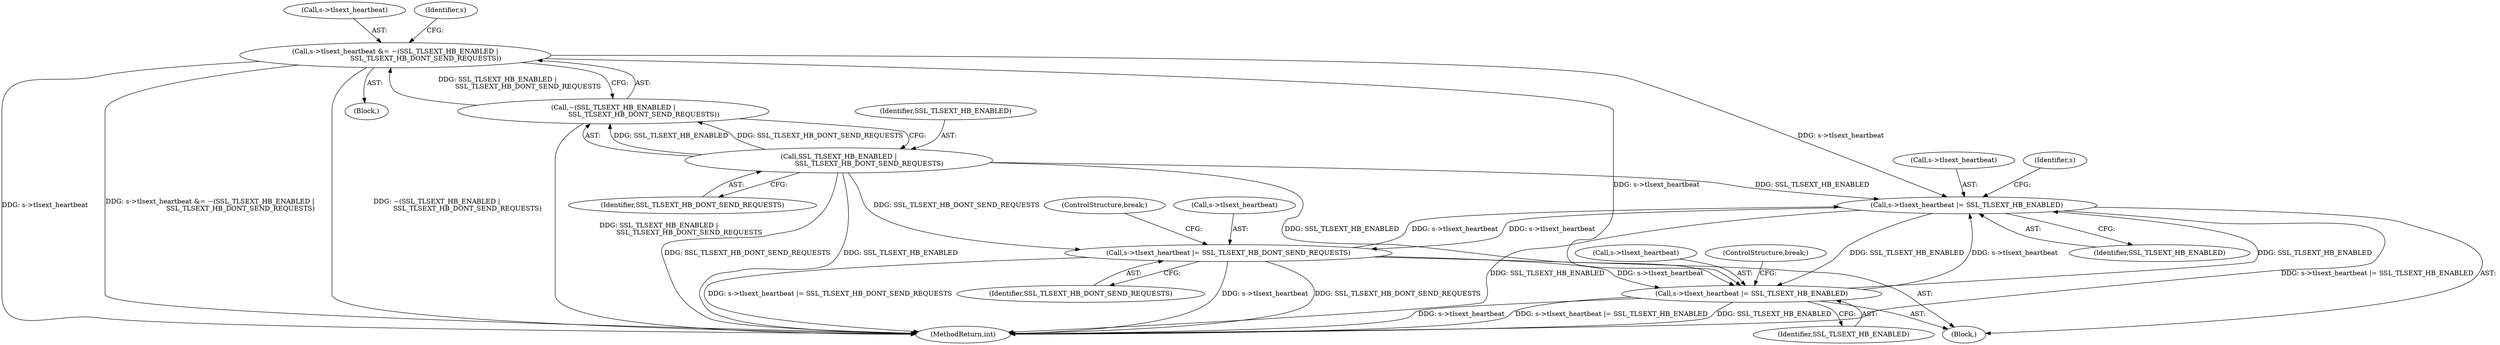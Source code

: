 digraph "0_openssl_2c0d295e26306e15a92eb23a84a1802005c1c137@pointer" {
"1001161" [label="(Call,s->tlsext_heartbeat |= SSL_TLSEXT_HB_ENABLED)"];
"1001154" [label="(Call,s->tlsext_heartbeat |= SSL_TLSEXT_HB_ENABLED)"];
"1001166" [label="(Call,s->tlsext_heartbeat |= SSL_TLSEXT_HB_DONT_SEND_REQUESTS)"];
"1001161" [label="(Call,s->tlsext_heartbeat |= SSL_TLSEXT_HB_ENABLED)"];
"1000154" [label="(Call,s->tlsext_heartbeat &= ~(SSL_TLSEXT_HB_ENABLED |\n                             SSL_TLSEXT_HB_DONT_SEND_REQUESTS))"];
"1000158" [label="(Call,~(SSL_TLSEXT_HB_ENABLED |\n                             SSL_TLSEXT_HB_DONT_SEND_REQUESTS))"];
"1000159" [label="(Call,SSL_TLSEXT_HB_ENABLED |\n                             SSL_TLSEXT_HB_DONT_SEND_REQUESTS)"];
"1001152" [label="(Block,)"];
"1000154" [label="(Call,s->tlsext_heartbeat &= ~(SSL_TLSEXT_HB_ENABLED |\n                             SSL_TLSEXT_HB_DONT_SEND_REQUESTS))"];
"1000119" [label="(Block,)"];
"1001155" [label="(Call,s->tlsext_heartbeat)"];
"1000155" [label="(Call,s->tlsext_heartbeat)"];
"1001167" [label="(Call,s->tlsext_heartbeat)"];
"1001166" [label="(Call,s->tlsext_heartbeat |= SSL_TLSEXT_HB_DONT_SEND_REQUESTS)"];
"1000161" [label="(Identifier,SSL_TLSEXT_HB_DONT_SEND_REQUESTS)"];
"1001170" [label="(Identifier,SSL_TLSEXT_HB_DONT_SEND_REQUESTS)"];
"1001158" [label="(Identifier,SSL_TLSEXT_HB_ENABLED)"];
"1001161" [label="(Call,s->tlsext_heartbeat |= SSL_TLSEXT_HB_ENABLED)"];
"1001268" [label="(MethodReturn,int)"];
"1000160" [label="(Identifier,SSL_TLSEXT_HB_ENABLED)"];
"1000165" [label="(Identifier,s)"];
"1001162" [label="(Call,s->tlsext_heartbeat)"];
"1001168" [label="(Identifier,s)"];
"1000158" [label="(Call,~(SSL_TLSEXT_HB_ENABLED |\n                             SSL_TLSEXT_HB_DONT_SEND_REQUESTS))"];
"1001171" [label="(ControlStructure,break;)"];
"1000159" [label="(Call,SSL_TLSEXT_HB_ENABLED |\n                             SSL_TLSEXT_HB_DONT_SEND_REQUESTS)"];
"1001165" [label="(Identifier,SSL_TLSEXT_HB_ENABLED)"];
"1001154" [label="(Call,s->tlsext_heartbeat |= SSL_TLSEXT_HB_ENABLED)"];
"1001159" [label="(ControlStructure,break;)"];
"1001161" -> "1001152"  [label="AST: "];
"1001161" -> "1001165"  [label="CFG: "];
"1001162" -> "1001161"  [label="AST: "];
"1001165" -> "1001161"  [label="AST: "];
"1001168" -> "1001161"  [label="CFG: "];
"1001161" -> "1001268"  [label="DDG: SSL_TLSEXT_HB_ENABLED"];
"1001161" -> "1001268"  [label="DDG: s->tlsext_heartbeat |= SSL_TLSEXT_HB_ENABLED"];
"1001161" -> "1001154"  [label="DDG: SSL_TLSEXT_HB_ENABLED"];
"1001154" -> "1001161"  [label="DDG: s->tlsext_heartbeat"];
"1001154" -> "1001161"  [label="DDG: SSL_TLSEXT_HB_ENABLED"];
"1001166" -> "1001161"  [label="DDG: s->tlsext_heartbeat"];
"1000154" -> "1001161"  [label="DDG: s->tlsext_heartbeat"];
"1000159" -> "1001161"  [label="DDG: SSL_TLSEXT_HB_ENABLED"];
"1001161" -> "1001166"  [label="DDG: s->tlsext_heartbeat"];
"1001154" -> "1001152"  [label="AST: "];
"1001154" -> "1001158"  [label="CFG: "];
"1001155" -> "1001154"  [label="AST: "];
"1001158" -> "1001154"  [label="AST: "];
"1001159" -> "1001154"  [label="CFG: "];
"1001154" -> "1001268"  [label="DDG: s->tlsext_heartbeat"];
"1001154" -> "1001268"  [label="DDG: s->tlsext_heartbeat |= SSL_TLSEXT_HB_ENABLED"];
"1001154" -> "1001268"  [label="DDG: SSL_TLSEXT_HB_ENABLED"];
"1001166" -> "1001154"  [label="DDG: s->tlsext_heartbeat"];
"1000154" -> "1001154"  [label="DDG: s->tlsext_heartbeat"];
"1000159" -> "1001154"  [label="DDG: SSL_TLSEXT_HB_ENABLED"];
"1001166" -> "1001152"  [label="AST: "];
"1001166" -> "1001170"  [label="CFG: "];
"1001167" -> "1001166"  [label="AST: "];
"1001170" -> "1001166"  [label="AST: "];
"1001171" -> "1001166"  [label="CFG: "];
"1001166" -> "1001268"  [label="DDG: SSL_TLSEXT_HB_DONT_SEND_REQUESTS"];
"1001166" -> "1001268"  [label="DDG: s->tlsext_heartbeat |= SSL_TLSEXT_HB_DONT_SEND_REQUESTS"];
"1001166" -> "1001268"  [label="DDG: s->tlsext_heartbeat"];
"1000159" -> "1001166"  [label="DDG: SSL_TLSEXT_HB_DONT_SEND_REQUESTS"];
"1000154" -> "1000119"  [label="AST: "];
"1000154" -> "1000158"  [label="CFG: "];
"1000155" -> "1000154"  [label="AST: "];
"1000158" -> "1000154"  [label="AST: "];
"1000165" -> "1000154"  [label="CFG: "];
"1000154" -> "1001268"  [label="DDG: s->tlsext_heartbeat"];
"1000154" -> "1001268"  [label="DDG: ~(SSL_TLSEXT_HB_ENABLED |\n                             SSL_TLSEXT_HB_DONT_SEND_REQUESTS)"];
"1000154" -> "1001268"  [label="DDG: s->tlsext_heartbeat &= ~(SSL_TLSEXT_HB_ENABLED |\n                             SSL_TLSEXT_HB_DONT_SEND_REQUESTS)"];
"1000158" -> "1000154"  [label="DDG: SSL_TLSEXT_HB_ENABLED |\n                             SSL_TLSEXT_HB_DONT_SEND_REQUESTS"];
"1000158" -> "1000159"  [label="CFG: "];
"1000159" -> "1000158"  [label="AST: "];
"1000158" -> "1001268"  [label="DDG: SSL_TLSEXT_HB_ENABLED |\n                             SSL_TLSEXT_HB_DONT_SEND_REQUESTS"];
"1000159" -> "1000158"  [label="DDG: SSL_TLSEXT_HB_ENABLED"];
"1000159" -> "1000158"  [label="DDG: SSL_TLSEXT_HB_DONT_SEND_REQUESTS"];
"1000159" -> "1000161"  [label="CFG: "];
"1000160" -> "1000159"  [label="AST: "];
"1000161" -> "1000159"  [label="AST: "];
"1000159" -> "1001268"  [label="DDG: SSL_TLSEXT_HB_ENABLED"];
"1000159" -> "1001268"  [label="DDG: SSL_TLSEXT_HB_DONT_SEND_REQUESTS"];
}

